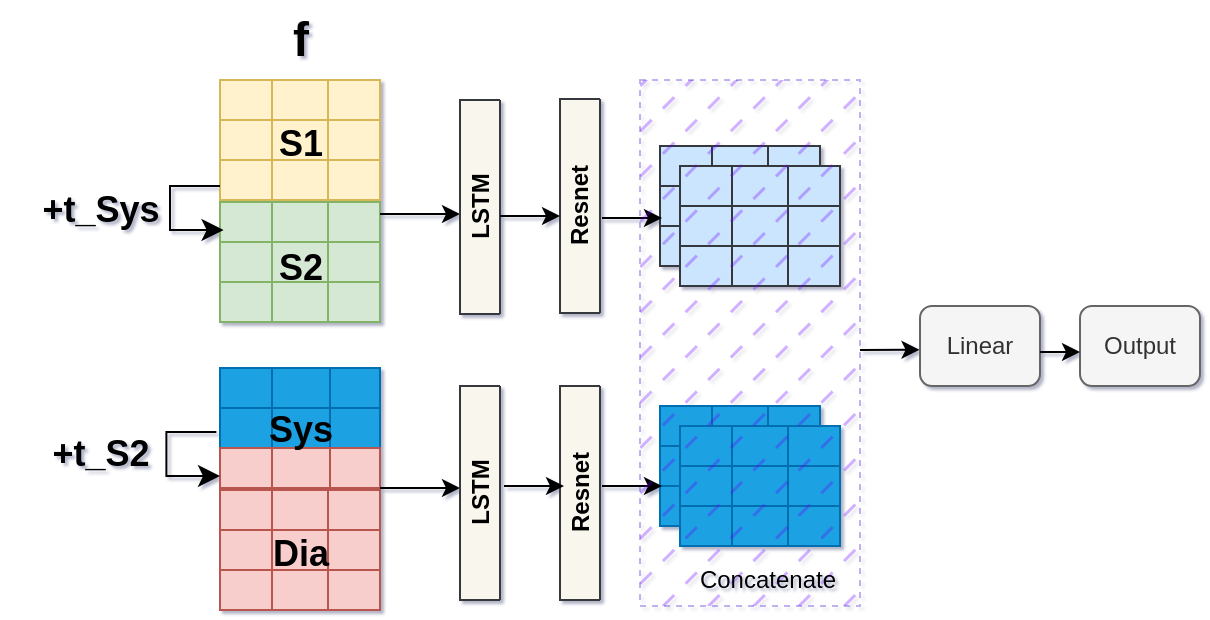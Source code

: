 <mxfile version="22.1.1" type="github">
  <diagram name="第 1 页" id="bAivZkSQPECU7tHoHEln">
    <mxGraphModel dx="1302" dy="685" grid="0" gridSize="10" guides="1" tooltips="1" connect="1" arrows="1" fold="1" page="1" pageScale="1" pageWidth="827" pageHeight="1169" background="none" math="0" shadow="1">
      <root>
        <mxCell id="0" />
        <mxCell id="1" parent="0" />
        <mxCell id="cc8yUeArfXGJb8f5VESH-2" value="" style="childLayout=tableLayout;recursiveResize=0;shadow=0;fillColor=#fff2cc;strokeColor=#d6b656;" vertex="1" parent="1">
          <mxGeometry x="170" y="387" width="80" height="60" as="geometry" />
        </mxCell>
        <mxCell id="cc8yUeArfXGJb8f5VESH-3" value="" style="shape=tableRow;horizontal=0;startSize=0;swimlaneHead=0;swimlaneBody=0;top=0;left=0;bottom=0;right=0;dropTarget=0;collapsible=0;recursiveResize=0;expand=0;fontStyle=0;fillColor=none;strokeColor=inherit;" vertex="1" parent="cc8yUeArfXGJb8f5VESH-2">
          <mxGeometry width="80" height="20" as="geometry" />
        </mxCell>
        <mxCell id="cc8yUeArfXGJb8f5VESH-4" value="" style="connectable=0;recursiveResize=0;strokeColor=inherit;fillColor=none;align=center;whiteSpace=wrap;html=1;" vertex="1" parent="cc8yUeArfXGJb8f5VESH-3">
          <mxGeometry width="26" height="20" as="geometry">
            <mxRectangle width="26" height="20" as="alternateBounds" />
          </mxGeometry>
        </mxCell>
        <mxCell id="cc8yUeArfXGJb8f5VESH-5" value="" style="connectable=0;recursiveResize=0;strokeColor=inherit;fillColor=none;align=center;whiteSpace=wrap;html=1;" vertex="1" parent="cc8yUeArfXGJb8f5VESH-3">
          <mxGeometry x="26" width="28" height="20" as="geometry">
            <mxRectangle width="28" height="20" as="alternateBounds" />
          </mxGeometry>
        </mxCell>
        <mxCell id="cc8yUeArfXGJb8f5VESH-6" value="" style="connectable=0;recursiveResize=0;strokeColor=inherit;fillColor=none;align=center;whiteSpace=wrap;html=1;" vertex="1" parent="cc8yUeArfXGJb8f5VESH-3">
          <mxGeometry x="54" width="26" height="20" as="geometry">
            <mxRectangle width="26" height="20" as="alternateBounds" />
          </mxGeometry>
        </mxCell>
        <mxCell id="cc8yUeArfXGJb8f5VESH-7" style="shape=tableRow;horizontal=0;startSize=0;swimlaneHead=0;swimlaneBody=0;top=0;left=0;bottom=0;right=0;dropTarget=0;collapsible=0;recursiveResize=0;expand=0;fontStyle=0;fillColor=none;strokeColor=inherit;" vertex="1" parent="cc8yUeArfXGJb8f5VESH-2">
          <mxGeometry y="20" width="80" height="20" as="geometry" />
        </mxCell>
        <mxCell id="cc8yUeArfXGJb8f5VESH-8" value="" style="connectable=0;recursiveResize=0;strokeColor=inherit;fillColor=none;align=center;whiteSpace=wrap;html=1;" vertex="1" parent="cc8yUeArfXGJb8f5VESH-7">
          <mxGeometry width="26" height="20" as="geometry">
            <mxRectangle width="26" height="20" as="alternateBounds" />
          </mxGeometry>
        </mxCell>
        <mxCell id="cc8yUeArfXGJb8f5VESH-9" value="" style="connectable=0;recursiveResize=0;strokeColor=inherit;fillColor=none;align=center;whiteSpace=wrap;html=1;" vertex="1" parent="cc8yUeArfXGJb8f5VESH-7">
          <mxGeometry x="26" width="28" height="20" as="geometry">
            <mxRectangle width="28" height="20" as="alternateBounds" />
          </mxGeometry>
        </mxCell>
        <mxCell id="cc8yUeArfXGJb8f5VESH-10" value="" style="connectable=0;recursiveResize=0;strokeColor=inherit;fillColor=none;align=center;whiteSpace=wrap;html=1;" vertex="1" parent="cc8yUeArfXGJb8f5VESH-7">
          <mxGeometry x="54" width="26" height="20" as="geometry">
            <mxRectangle width="26" height="20" as="alternateBounds" />
          </mxGeometry>
        </mxCell>
        <mxCell id="cc8yUeArfXGJb8f5VESH-11" style="shape=tableRow;horizontal=0;startSize=0;swimlaneHead=0;swimlaneBody=0;top=0;left=0;bottom=0;right=0;dropTarget=0;collapsible=0;recursiveResize=0;expand=0;fontStyle=0;fillColor=none;strokeColor=inherit;" vertex="1" parent="cc8yUeArfXGJb8f5VESH-2">
          <mxGeometry y="40" width="80" height="20" as="geometry" />
        </mxCell>
        <mxCell id="cc8yUeArfXGJb8f5VESH-12" value="" style="connectable=0;recursiveResize=0;strokeColor=inherit;fillColor=none;align=center;whiteSpace=wrap;html=1;" vertex="1" parent="cc8yUeArfXGJb8f5VESH-11">
          <mxGeometry width="26" height="20" as="geometry">
            <mxRectangle width="26" height="20" as="alternateBounds" />
          </mxGeometry>
        </mxCell>
        <mxCell id="cc8yUeArfXGJb8f5VESH-13" value="" style="connectable=0;recursiveResize=0;strokeColor=inherit;fillColor=none;align=center;whiteSpace=wrap;html=1;" vertex="1" parent="cc8yUeArfXGJb8f5VESH-11">
          <mxGeometry x="26" width="28" height="20" as="geometry">
            <mxRectangle width="28" height="20" as="alternateBounds" />
          </mxGeometry>
        </mxCell>
        <mxCell id="cc8yUeArfXGJb8f5VESH-14" value="" style="connectable=0;recursiveResize=0;strokeColor=inherit;fillColor=none;align=center;whiteSpace=wrap;html=1;" vertex="1" parent="cc8yUeArfXGJb8f5VESH-11">
          <mxGeometry x="54" width="26" height="20" as="geometry">
            <mxRectangle width="26" height="20" as="alternateBounds" />
          </mxGeometry>
        </mxCell>
        <mxCell id="cc8yUeArfXGJb8f5VESH-15" value="" style="childLayout=tableLayout;recursiveResize=0;shadow=0;fillColor=#d5e8d4;strokeColor=#82b366;" vertex="1" parent="1">
          <mxGeometry x="170" y="448" width="80" height="60" as="geometry" />
        </mxCell>
        <mxCell id="cc8yUeArfXGJb8f5VESH-16" value="" style="shape=tableRow;horizontal=0;startSize=0;swimlaneHead=0;swimlaneBody=0;top=0;left=0;bottom=0;right=0;dropTarget=0;collapsible=0;recursiveResize=0;expand=0;fontStyle=0;fillColor=none;strokeColor=inherit;" vertex="1" parent="cc8yUeArfXGJb8f5VESH-15">
          <mxGeometry width="80" height="20" as="geometry" />
        </mxCell>
        <mxCell id="cc8yUeArfXGJb8f5VESH-17" value="" style="connectable=0;recursiveResize=0;strokeColor=inherit;fillColor=none;align=center;whiteSpace=wrap;html=1;" vertex="1" parent="cc8yUeArfXGJb8f5VESH-16">
          <mxGeometry width="26" height="20" as="geometry">
            <mxRectangle width="26" height="20" as="alternateBounds" />
          </mxGeometry>
        </mxCell>
        <mxCell id="cc8yUeArfXGJb8f5VESH-18" value="" style="connectable=0;recursiveResize=0;strokeColor=inherit;fillColor=none;align=center;whiteSpace=wrap;html=1;" vertex="1" parent="cc8yUeArfXGJb8f5VESH-16">
          <mxGeometry x="26" width="28" height="20" as="geometry">
            <mxRectangle width="28" height="20" as="alternateBounds" />
          </mxGeometry>
        </mxCell>
        <mxCell id="cc8yUeArfXGJb8f5VESH-19" value="" style="connectable=0;recursiveResize=0;strokeColor=inherit;fillColor=none;align=center;whiteSpace=wrap;html=1;" vertex="1" parent="cc8yUeArfXGJb8f5VESH-16">
          <mxGeometry x="54" width="26" height="20" as="geometry">
            <mxRectangle width="26" height="20" as="alternateBounds" />
          </mxGeometry>
        </mxCell>
        <mxCell id="cc8yUeArfXGJb8f5VESH-20" style="shape=tableRow;horizontal=0;startSize=0;swimlaneHead=0;swimlaneBody=0;top=0;left=0;bottom=0;right=0;dropTarget=0;collapsible=0;recursiveResize=0;expand=0;fontStyle=0;fillColor=none;strokeColor=inherit;" vertex="1" parent="cc8yUeArfXGJb8f5VESH-15">
          <mxGeometry y="20" width="80" height="20" as="geometry" />
        </mxCell>
        <mxCell id="cc8yUeArfXGJb8f5VESH-21" value="" style="connectable=0;recursiveResize=0;strokeColor=inherit;fillColor=none;align=center;whiteSpace=wrap;html=1;" vertex="1" parent="cc8yUeArfXGJb8f5VESH-20">
          <mxGeometry width="26" height="20" as="geometry">
            <mxRectangle width="26" height="20" as="alternateBounds" />
          </mxGeometry>
        </mxCell>
        <mxCell id="cc8yUeArfXGJb8f5VESH-22" value="" style="connectable=0;recursiveResize=0;strokeColor=inherit;fillColor=none;align=center;whiteSpace=wrap;html=1;" vertex="1" parent="cc8yUeArfXGJb8f5VESH-20">
          <mxGeometry x="26" width="28" height="20" as="geometry">
            <mxRectangle width="28" height="20" as="alternateBounds" />
          </mxGeometry>
        </mxCell>
        <mxCell id="cc8yUeArfXGJb8f5VESH-23" value="" style="connectable=0;recursiveResize=0;strokeColor=inherit;fillColor=none;align=center;whiteSpace=wrap;html=1;" vertex="1" parent="cc8yUeArfXGJb8f5VESH-20">
          <mxGeometry x="54" width="26" height="20" as="geometry">
            <mxRectangle width="26" height="20" as="alternateBounds" />
          </mxGeometry>
        </mxCell>
        <mxCell id="cc8yUeArfXGJb8f5VESH-24" style="shape=tableRow;horizontal=0;startSize=0;swimlaneHead=0;swimlaneBody=0;top=0;left=0;bottom=0;right=0;dropTarget=0;collapsible=0;recursiveResize=0;expand=0;fontStyle=0;fillColor=none;strokeColor=inherit;" vertex="1" parent="cc8yUeArfXGJb8f5VESH-15">
          <mxGeometry y="40" width="80" height="20" as="geometry" />
        </mxCell>
        <mxCell id="cc8yUeArfXGJb8f5VESH-25" value="" style="connectable=0;recursiveResize=0;strokeColor=inherit;fillColor=none;align=center;whiteSpace=wrap;html=1;" vertex="1" parent="cc8yUeArfXGJb8f5VESH-24">
          <mxGeometry width="26" height="20" as="geometry">
            <mxRectangle width="26" height="20" as="alternateBounds" />
          </mxGeometry>
        </mxCell>
        <mxCell id="cc8yUeArfXGJb8f5VESH-26" value="" style="connectable=0;recursiveResize=0;strokeColor=inherit;fillColor=none;align=center;whiteSpace=wrap;html=1;" vertex="1" parent="cc8yUeArfXGJb8f5VESH-24">
          <mxGeometry x="26" width="28" height="20" as="geometry">
            <mxRectangle width="28" height="20" as="alternateBounds" />
          </mxGeometry>
        </mxCell>
        <mxCell id="cc8yUeArfXGJb8f5VESH-27" value="" style="connectable=0;recursiveResize=0;strokeColor=inherit;fillColor=none;align=center;whiteSpace=wrap;html=1;" vertex="1" parent="cc8yUeArfXGJb8f5VESH-24">
          <mxGeometry x="54" width="26" height="20" as="geometry">
            <mxRectangle width="26" height="20" as="alternateBounds" />
          </mxGeometry>
        </mxCell>
        <mxCell id="cc8yUeArfXGJb8f5VESH-28" value="" style="childLayout=tableLayout;recursiveResize=0;shadow=0;fillColor=#fff2cc;strokeColor=#d6b656;" vertex="1" parent="1">
          <mxGeometry x="170" y="531" width="80" height="60" as="geometry" />
        </mxCell>
        <mxCell id="cc8yUeArfXGJb8f5VESH-29" value="" style="shape=tableRow;horizontal=0;startSize=0;swimlaneHead=0;swimlaneBody=0;top=0;left=0;bottom=0;right=0;dropTarget=0;collapsible=0;recursiveResize=0;expand=0;fontStyle=0;fillColor=none;strokeColor=inherit;" vertex="1" parent="cc8yUeArfXGJb8f5VESH-28">
          <mxGeometry width="80" height="20" as="geometry" />
        </mxCell>
        <mxCell id="cc8yUeArfXGJb8f5VESH-30" value="" style="connectable=0;recursiveResize=0;strokeColor=#006EAF;fillColor=#1ba1e2;align=center;whiteSpace=wrap;html=1;fontColor=#ffffff;" vertex="1" parent="cc8yUeArfXGJb8f5VESH-29">
          <mxGeometry width="26" height="20" as="geometry">
            <mxRectangle width="26" height="20" as="alternateBounds" />
          </mxGeometry>
        </mxCell>
        <mxCell id="cc8yUeArfXGJb8f5VESH-31" value="" style="connectable=0;recursiveResize=0;strokeColor=#006EAF;fillColor=#1ba1e2;align=center;whiteSpace=wrap;html=1;fontColor=#ffffff;" vertex="1" parent="cc8yUeArfXGJb8f5VESH-29">
          <mxGeometry x="26" width="29" height="20" as="geometry">
            <mxRectangle width="29" height="20" as="alternateBounds" />
          </mxGeometry>
        </mxCell>
        <mxCell id="cc8yUeArfXGJb8f5VESH-32" value="" style="connectable=0;recursiveResize=0;strokeColor=#006EAF;fillColor=#1ba1e2;align=center;whiteSpace=wrap;html=1;fontColor=#ffffff;" vertex="1" parent="cc8yUeArfXGJb8f5VESH-29">
          <mxGeometry x="55" width="25" height="20" as="geometry">
            <mxRectangle width="25" height="20" as="alternateBounds" />
          </mxGeometry>
        </mxCell>
        <mxCell id="cc8yUeArfXGJb8f5VESH-33" style="shape=tableRow;horizontal=0;startSize=0;swimlaneHead=0;swimlaneBody=0;top=0;left=0;bottom=0;right=0;dropTarget=0;collapsible=0;recursiveResize=0;expand=0;fontStyle=0;fillColor=none;strokeColor=inherit;" vertex="1" parent="cc8yUeArfXGJb8f5VESH-28">
          <mxGeometry y="20" width="80" height="20" as="geometry" />
        </mxCell>
        <mxCell id="cc8yUeArfXGJb8f5VESH-34" value="" style="connectable=0;recursiveResize=0;strokeColor=#006EAF;fillColor=#1ba1e2;align=center;whiteSpace=wrap;html=1;fontColor=#ffffff;" vertex="1" parent="cc8yUeArfXGJb8f5VESH-33">
          <mxGeometry width="26" height="20" as="geometry">
            <mxRectangle width="26" height="20" as="alternateBounds" />
          </mxGeometry>
        </mxCell>
        <mxCell id="cc8yUeArfXGJb8f5VESH-35" value="" style="connectable=0;recursiveResize=0;strokeColor=#006EAF;fillColor=#1ba1e2;align=center;whiteSpace=wrap;html=1;fontColor=#ffffff;" vertex="1" parent="cc8yUeArfXGJb8f5VESH-33">
          <mxGeometry x="26" width="29" height="20" as="geometry">
            <mxRectangle width="29" height="20" as="alternateBounds" />
          </mxGeometry>
        </mxCell>
        <mxCell id="cc8yUeArfXGJb8f5VESH-36" value="" style="connectable=0;recursiveResize=0;strokeColor=#006EAF;fillColor=#1ba1e2;align=center;whiteSpace=wrap;html=1;fontColor=#ffffff;" vertex="1" parent="cc8yUeArfXGJb8f5VESH-33">
          <mxGeometry x="55" width="25" height="20" as="geometry">
            <mxRectangle width="25" height="20" as="alternateBounds" />
          </mxGeometry>
        </mxCell>
        <mxCell id="cc8yUeArfXGJb8f5VESH-37" style="shape=tableRow;horizontal=0;startSize=0;swimlaneHead=0;swimlaneBody=0;top=0;left=0;bottom=0;right=0;dropTarget=0;collapsible=0;recursiveResize=0;expand=0;fontStyle=0;fillColor=#f8cecc;strokeColor=#b85450;" vertex="1" parent="cc8yUeArfXGJb8f5VESH-28">
          <mxGeometry y="40" width="80" height="20" as="geometry" />
        </mxCell>
        <mxCell id="cc8yUeArfXGJb8f5VESH-38" value="" style="connectable=0;recursiveResize=0;strokeColor=#b85450;fillColor=#f8cecc;align=center;whiteSpace=wrap;html=1;" vertex="1" parent="cc8yUeArfXGJb8f5VESH-37">
          <mxGeometry width="26" height="20" as="geometry">
            <mxRectangle width="26" height="20" as="alternateBounds" />
          </mxGeometry>
        </mxCell>
        <mxCell id="cc8yUeArfXGJb8f5VESH-39" value="" style="connectable=0;recursiveResize=0;strokeColor=#b85450;fillColor=#f8cecc;align=center;whiteSpace=wrap;html=1;" vertex="1" parent="cc8yUeArfXGJb8f5VESH-37">
          <mxGeometry x="26" width="29" height="20" as="geometry">
            <mxRectangle width="29" height="20" as="alternateBounds" />
          </mxGeometry>
        </mxCell>
        <mxCell id="cc8yUeArfXGJb8f5VESH-40" value="" style="connectable=0;recursiveResize=0;strokeColor=inherit;fillColor=none;align=center;whiteSpace=wrap;html=1;" vertex="1" parent="cc8yUeArfXGJb8f5VESH-37">
          <mxGeometry x="55" width="25" height="20" as="geometry">
            <mxRectangle width="25" height="20" as="alternateBounds" />
          </mxGeometry>
        </mxCell>
        <mxCell id="cc8yUeArfXGJb8f5VESH-41" value="" style="childLayout=tableLayout;recursiveResize=0;shadow=0;fillColor=#f8cecc;strokeColor=#b85450;" vertex="1" parent="1">
          <mxGeometry x="170" y="592" width="80" height="60" as="geometry" />
        </mxCell>
        <mxCell id="cc8yUeArfXGJb8f5VESH-42" value="" style="shape=tableRow;horizontal=0;startSize=0;swimlaneHead=0;swimlaneBody=0;top=0;left=0;bottom=0;right=0;dropTarget=0;collapsible=0;recursiveResize=0;expand=0;fontStyle=0;fillColor=none;strokeColor=inherit;" vertex="1" parent="cc8yUeArfXGJb8f5VESH-41">
          <mxGeometry width="80" height="20" as="geometry" />
        </mxCell>
        <mxCell id="cc8yUeArfXGJb8f5VESH-43" value="" style="connectable=0;recursiveResize=0;strokeColor=inherit;fillColor=none;align=center;whiteSpace=wrap;html=1;" vertex="1" parent="cc8yUeArfXGJb8f5VESH-42">
          <mxGeometry width="26" height="20" as="geometry">
            <mxRectangle width="26" height="20" as="alternateBounds" />
          </mxGeometry>
        </mxCell>
        <mxCell id="cc8yUeArfXGJb8f5VESH-44" value="" style="connectable=0;recursiveResize=0;strokeColor=inherit;fillColor=none;align=center;whiteSpace=wrap;html=1;" vertex="1" parent="cc8yUeArfXGJb8f5VESH-42">
          <mxGeometry x="26" width="28" height="20" as="geometry">
            <mxRectangle width="28" height="20" as="alternateBounds" />
          </mxGeometry>
        </mxCell>
        <mxCell id="cc8yUeArfXGJb8f5VESH-45" value="" style="connectable=0;recursiveResize=0;strokeColor=inherit;fillColor=none;align=center;whiteSpace=wrap;html=1;" vertex="1" parent="cc8yUeArfXGJb8f5VESH-42">
          <mxGeometry x="54" width="26" height="20" as="geometry">
            <mxRectangle width="26" height="20" as="alternateBounds" />
          </mxGeometry>
        </mxCell>
        <mxCell id="cc8yUeArfXGJb8f5VESH-46" style="shape=tableRow;horizontal=0;startSize=0;swimlaneHead=0;swimlaneBody=0;top=0;left=0;bottom=0;right=0;dropTarget=0;collapsible=0;recursiveResize=0;expand=0;fontStyle=0;fillColor=none;strokeColor=inherit;" vertex="1" parent="cc8yUeArfXGJb8f5VESH-41">
          <mxGeometry y="20" width="80" height="20" as="geometry" />
        </mxCell>
        <mxCell id="cc8yUeArfXGJb8f5VESH-47" value="" style="connectable=0;recursiveResize=0;strokeColor=inherit;fillColor=none;align=center;whiteSpace=wrap;html=1;" vertex="1" parent="cc8yUeArfXGJb8f5VESH-46">
          <mxGeometry width="26" height="20" as="geometry">
            <mxRectangle width="26" height="20" as="alternateBounds" />
          </mxGeometry>
        </mxCell>
        <mxCell id="cc8yUeArfXGJb8f5VESH-48" value="" style="connectable=0;recursiveResize=0;strokeColor=inherit;fillColor=none;align=center;whiteSpace=wrap;html=1;" vertex="1" parent="cc8yUeArfXGJb8f5VESH-46">
          <mxGeometry x="26" width="28" height="20" as="geometry">
            <mxRectangle width="28" height="20" as="alternateBounds" />
          </mxGeometry>
        </mxCell>
        <mxCell id="cc8yUeArfXGJb8f5VESH-49" value="" style="connectable=0;recursiveResize=0;strokeColor=inherit;fillColor=none;align=center;whiteSpace=wrap;html=1;" vertex="1" parent="cc8yUeArfXGJb8f5VESH-46">
          <mxGeometry x="54" width="26" height="20" as="geometry">
            <mxRectangle width="26" height="20" as="alternateBounds" />
          </mxGeometry>
        </mxCell>
        <mxCell id="cc8yUeArfXGJb8f5VESH-50" style="shape=tableRow;horizontal=0;startSize=0;swimlaneHead=0;swimlaneBody=0;top=0;left=0;bottom=0;right=0;dropTarget=0;collapsible=0;recursiveResize=0;expand=0;fontStyle=0;fillColor=none;strokeColor=inherit;" vertex="1" parent="cc8yUeArfXGJb8f5VESH-41">
          <mxGeometry y="40" width="80" height="20" as="geometry" />
        </mxCell>
        <mxCell id="cc8yUeArfXGJb8f5VESH-51" value="" style="connectable=0;recursiveResize=0;strokeColor=inherit;fillColor=none;align=center;whiteSpace=wrap;html=1;" vertex="1" parent="cc8yUeArfXGJb8f5VESH-50">
          <mxGeometry width="26" height="20" as="geometry">
            <mxRectangle width="26" height="20" as="alternateBounds" />
          </mxGeometry>
        </mxCell>
        <mxCell id="cc8yUeArfXGJb8f5VESH-52" value="" style="connectable=0;recursiveResize=0;strokeColor=inherit;fillColor=none;align=center;whiteSpace=wrap;html=1;" vertex="1" parent="cc8yUeArfXGJb8f5VESH-50">
          <mxGeometry x="26" width="28" height="20" as="geometry">
            <mxRectangle width="28" height="20" as="alternateBounds" />
          </mxGeometry>
        </mxCell>
        <mxCell id="cc8yUeArfXGJb8f5VESH-53" value="" style="connectable=0;recursiveResize=0;strokeColor=inherit;fillColor=none;align=center;whiteSpace=wrap;html=1;" vertex="1" parent="cc8yUeArfXGJb8f5VESH-50">
          <mxGeometry x="54" width="26" height="20" as="geometry">
            <mxRectangle width="26" height="20" as="alternateBounds" />
          </mxGeometry>
        </mxCell>
        <mxCell id="cc8yUeArfXGJb8f5VESH-55" value="&lt;font style=&quot;font-size: 18px;&quot;&gt;S1&lt;/font&gt;" style="text;strokeColor=none;fillColor=none;html=1;fontSize=24;fontStyle=1;verticalAlign=middle;align=center;" vertex="1" parent="1">
          <mxGeometry x="160" y="397" width="100" height="40" as="geometry" />
        </mxCell>
        <mxCell id="cc8yUeArfXGJb8f5VESH-72" style="edgeStyle=orthogonalEdgeStyle;rounded=0;orthogonalLoop=1;jettySize=auto;html=1;" edge="1" parent="1">
          <mxGeometry relative="1" as="geometry">
            <mxPoint x="290" y="454" as="targetPoint" />
            <mxPoint x="250" y="454" as="sourcePoint" />
            <Array as="points">
              <mxPoint x="270" y="454" />
              <mxPoint x="270" y="454" />
            </Array>
          </mxGeometry>
        </mxCell>
        <mxCell id="cc8yUeArfXGJb8f5VESH-56" value="&lt;font style=&quot;font-size: 18px;&quot;&gt;S2&lt;/font&gt;" style="text;strokeColor=none;fillColor=none;html=1;fontSize=24;fontStyle=1;verticalAlign=middle;align=center;" vertex="1" parent="1">
          <mxGeometry x="160" y="460" width="100" height="38" as="geometry" />
        </mxCell>
        <mxCell id="cc8yUeArfXGJb8f5VESH-57" value="&lt;font style=&quot;font-size: 18px;&quot;&gt;Sys&lt;/font&gt;" style="text;strokeColor=none;fillColor=none;html=1;fontSize=24;fontStyle=1;verticalAlign=middle;align=center;" vertex="1" parent="1">
          <mxGeometry x="160" y="540" width="100" height="40" as="geometry" />
        </mxCell>
        <mxCell id="cc8yUeArfXGJb8f5VESH-58" value="&lt;font style=&quot;font-size: 18px;&quot;&gt;Dia&lt;/font&gt;" style="text;strokeColor=none;fillColor=none;html=1;fontSize=24;fontStyle=1;verticalAlign=middle;align=center;" vertex="1" parent="1">
          <mxGeometry x="160" y="602" width="100" height="40" as="geometry" />
        </mxCell>
        <mxCell id="cc8yUeArfXGJb8f5VESH-59" value="f" style="text;strokeColor=none;fillColor=none;html=1;fontSize=24;fontStyle=1;verticalAlign=middle;align=center;" vertex="1" parent="1">
          <mxGeometry x="160" y="347" width="100" height="40" as="geometry" />
        </mxCell>
        <mxCell id="cc8yUeArfXGJb8f5VESH-63" value="" style="edgeStyle=elbowEdgeStyle;elbow=horizontal;endArrow=classic;html=1;curved=0;rounded=0;endSize=8;startSize=8;entryX=-0.04;entryY=-0.3;entryDx=0;entryDy=0;entryPerimeter=0;exitX=0;exitY=0.65;exitDx=0;exitDy=0;exitPerimeter=0;" edge="1" parent="1" source="cc8yUeArfXGJb8f5VESH-11">
          <mxGeometry width="50" height="50" relative="1" as="geometry">
            <mxPoint x="165" y="440" as="sourcePoint" />
            <mxPoint x="171.8" y="462" as="targetPoint" />
            <Array as="points">
              <mxPoint x="145" y="490" />
            </Array>
          </mxGeometry>
        </mxCell>
        <mxCell id="cc8yUeArfXGJb8f5VESH-64" value="&lt;font style=&quot;font-size: 18px;&quot;&gt;+t_Sys&lt;/font&gt;" style="text;strokeColor=none;fillColor=none;html=1;fontSize=24;fontStyle=1;verticalAlign=middle;align=center;" vertex="1" parent="1">
          <mxGeometry x="60" y="430" width="100" height="40" as="geometry" />
        </mxCell>
        <mxCell id="cc8yUeArfXGJb8f5VESH-66" value="" style="edgeStyle=elbowEdgeStyle;elbow=horizontal;endArrow=classic;html=1;curved=0;rounded=0;endSize=8;startSize=8;entryX=-0.04;entryY=-0.3;entryDx=0;entryDy=0;entryPerimeter=0;exitX=0;exitY=0.65;exitDx=0;exitDy=0;exitPerimeter=0;" edge="1" parent="1">
          <mxGeometry width="50" height="50" relative="1" as="geometry">
            <mxPoint x="168.2" y="563" as="sourcePoint" />
            <mxPoint x="170.0" y="585" as="targetPoint" />
            <Array as="points">
              <mxPoint x="143.2" y="613" />
            </Array>
          </mxGeometry>
        </mxCell>
        <mxCell id="cc8yUeArfXGJb8f5VESH-67" value="&lt;font style=&quot;font-size: 18px;&quot;&gt;+t_S2&lt;/font&gt;" style="text;strokeColor=none;fillColor=none;html=1;fontSize=24;fontStyle=1;verticalAlign=middle;align=center;" vertex="1" parent="1">
          <mxGeometry x="60" y="552" width="100" height="40" as="geometry" />
        </mxCell>
        <mxCell id="cc8yUeArfXGJb8f5VESH-74" style="edgeStyle=orthogonalEdgeStyle;rounded=0;orthogonalLoop=1;jettySize=auto;html=1;" edge="1" parent="1">
          <mxGeometry relative="1" as="geometry">
            <mxPoint x="290" y="591" as="targetPoint" />
            <mxPoint x="250" y="591" as="sourcePoint" />
            <Array as="points">
              <mxPoint x="250" y="591" />
            </Array>
          </mxGeometry>
        </mxCell>
        <mxCell id="cc8yUeArfXGJb8f5VESH-75" value="" style="childLayout=tableLayout;recursiveResize=0;shadow=0;fillColor=#cce5ff;strokeColor=#36393d;" vertex="1" parent="1">
          <mxGeometry x="390" y="420" width="80" height="60" as="geometry" />
        </mxCell>
        <mxCell id="cc8yUeArfXGJb8f5VESH-76" value="" style="shape=tableRow;horizontal=0;startSize=0;swimlaneHead=0;swimlaneBody=0;top=0;left=0;bottom=0;right=0;dropTarget=0;collapsible=0;recursiveResize=0;expand=0;fontStyle=0;fillColor=#cce5ff;strokeColor=#36393d;" vertex="1" parent="cc8yUeArfXGJb8f5VESH-75">
          <mxGeometry width="80" height="20" as="geometry" />
        </mxCell>
        <mxCell id="cc8yUeArfXGJb8f5VESH-77" value="" style="connectable=0;recursiveResize=0;strokeColor=#36393d;fillColor=#cce5ff;align=center;whiteSpace=wrap;html=1;" vertex="1" parent="cc8yUeArfXGJb8f5VESH-76">
          <mxGeometry width="26" height="20" as="geometry">
            <mxRectangle width="26" height="20" as="alternateBounds" />
          </mxGeometry>
        </mxCell>
        <mxCell id="cc8yUeArfXGJb8f5VESH-78" value="" style="connectable=0;recursiveResize=0;strokeColor=#36393d;fillColor=#cce5ff;align=center;whiteSpace=wrap;html=1;" vertex="1" parent="cc8yUeArfXGJb8f5VESH-76">
          <mxGeometry x="26" width="28" height="20" as="geometry">
            <mxRectangle width="28" height="20" as="alternateBounds" />
          </mxGeometry>
        </mxCell>
        <mxCell id="cc8yUeArfXGJb8f5VESH-79" value="" style="connectable=0;recursiveResize=0;strokeColor=#36393d;fillColor=#cce5ff;align=center;whiteSpace=wrap;html=1;" vertex="1" parent="cc8yUeArfXGJb8f5VESH-76">
          <mxGeometry x="54" width="26" height="20" as="geometry">
            <mxRectangle width="26" height="20" as="alternateBounds" />
          </mxGeometry>
        </mxCell>
        <mxCell id="cc8yUeArfXGJb8f5VESH-80" style="shape=tableRow;horizontal=0;startSize=0;swimlaneHead=0;swimlaneBody=0;top=0;left=0;bottom=0;right=0;dropTarget=0;collapsible=0;recursiveResize=0;expand=0;fontStyle=0;fillColor=#cce5ff;strokeColor=#36393d;" vertex="1" parent="cc8yUeArfXGJb8f5VESH-75">
          <mxGeometry y="20" width="80" height="20" as="geometry" />
        </mxCell>
        <mxCell id="cc8yUeArfXGJb8f5VESH-81" value="" style="connectable=0;recursiveResize=0;strokeColor=#36393d;fillColor=#cce5ff;align=center;whiteSpace=wrap;html=1;" vertex="1" parent="cc8yUeArfXGJb8f5VESH-80">
          <mxGeometry width="26" height="20" as="geometry">
            <mxRectangle width="26" height="20" as="alternateBounds" />
          </mxGeometry>
        </mxCell>
        <mxCell id="cc8yUeArfXGJb8f5VESH-82" value="" style="connectable=0;recursiveResize=0;strokeColor=#36393d;fillColor=#cce5ff;align=center;whiteSpace=wrap;html=1;" vertex="1" parent="cc8yUeArfXGJb8f5VESH-80">
          <mxGeometry x="26" width="28" height="20" as="geometry">
            <mxRectangle width="28" height="20" as="alternateBounds" />
          </mxGeometry>
        </mxCell>
        <mxCell id="cc8yUeArfXGJb8f5VESH-83" value="" style="connectable=0;recursiveResize=0;strokeColor=#36393d;fillColor=#cce5ff;align=center;whiteSpace=wrap;html=1;" vertex="1" parent="cc8yUeArfXGJb8f5VESH-80">
          <mxGeometry x="54" width="26" height="20" as="geometry">
            <mxRectangle width="26" height="20" as="alternateBounds" />
          </mxGeometry>
        </mxCell>
        <mxCell id="cc8yUeArfXGJb8f5VESH-84" style="shape=tableRow;horizontal=0;startSize=0;swimlaneHead=0;swimlaneBody=0;top=0;left=0;bottom=0;right=0;dropTarget=0;collapsible=0;recursiveResize=0;expand=0;fontStyle=0;fillColor=#cce5ff;strokeColor=#36393d;" vertex="1" parent="cc8yUeArfXGJb8f5VESH-75">
          <mxGeometry y="40" width="80" height="20" as="geometry" />
        </mxCell>
        <mxCell id="cc8yUeArfXGJb8f5VESH-85" value="" style="connectable=0;recursiveResize=0;strokeColor=#36393d;fillColor=#cce5ff;align=center;whiteSpace=wrap;html=1;" vertex="1" parent="cc8yUeArfXGJb8f5VESH-84">
          <mxGeometry width="26" height="20" as="geometry">
            <mxRectangle width="26" height="20" as="alternateBounds" />
          </mxGeometry>
        </mxCell>
        <mxCell id="cc8yUeArfXGJb8f5VESH-86" value="" style="connectable=0;recursiveResize=0;strokeColor=#36393d;fillColor=#cce5ff;align=center;whiteSpace=wrap;html=1;" vertex="1" parent="cc8yUeArfXGJb8f5VESH-84">
          <mxGeometry x="26" width="28" height="20" as="geometry">
            <mxRectangle width="28" height="20" as="alternateBounds" />
          </mxGeometry>
        </mxCell>
        <mxCell id="cc8yUeArfXGJb8f5VESH-87" value="" style="connectable=0;recursiveResize=0;strokeColor=#36393d;fillColor=#cce5ff;align=center;whiteSpace=wrap;html=1;" vertex="1" parent="cc8yUeArfXGJb8f5VESH-84">
          <mxGeometry x="54" width="26" height="20" as="geometry">
            <mxRectangle width="26" height="20" as="alternateBounds" />
          </mxGeometry>
        </mxCell>
        <mxCell id="cc8yUeArfXGJb8f5VESH-88" value="LSTM" style="swimlane;horizontal=0;whiteSpace=wrap;html=1;fillColor=#f9f7ed;strokeColor=#36393d;" vertex="1" parent="1">
          <mxGeometry x="290" y="397" width="20" height="107" as="geometry">
            <mxRectangle x="300" y="397" width="40" height="60" as="alternateBounds" />
          </mxGeometry>
        </mxCell>
        <mxCell id="cc8yUeArfXGJb8f5VESH-90" value="LSTM" style="swimlane;horizontal=0;whiteSpace=wrap;html=1;fillColor=#f9f7ed;strokeColor=#36393d;" vertex="1" parent="1">
          <mxGeometry x="290" y="540" width="20" height="107" as="geometry">
            <mxRectangle x="300" y="397" width="40" height="60" as="alternateBounds" />
          </mxGeometry>
        </mxCell>
        <mxCell id="cc8yUeArfXGJb8f5VESH-91" value="Resnet" style="swimlane;horizontal=0;whiteSpace=wrap;html=1;fillColor=#f9f7ed;strokeColor=#36393d;" vertex="1" parent="1">
          <mxGeometry x="340" y="396.5" width="20" height="107" as="geometry">
            <mxRectangle x="300" y="397" width="40" height="60" as="alternateBounds" />
          </mxGeometry>
        </mxCell>
        <mxCell id="cc8yUeArfXGJb8f5VESH-92" value="Resnet" style="swimlane;horizontal=0;whiteSpace=wrap;html=1;fillColor=#f9f7ed;strokeColor=#36393d;" vertex="1" parent="1">
          <mxGeometry x="340" y="540" width="20" height="107" as="geometry">
            <mxRectangle x="300" y="397" width="40" height="60" as="alternateBounds" />
          </mxGeometry>
        </mxCell>
        <mxCell id="cc8yUeArfXGJb8f5VESH-95" style="edgeStyle=orthogonalEdgeStyle;rounded=0;orthogonalLoop=1;jettySize=auto;html=1;" edge="1" parent="1">
          <mxGeometry relative="1" as="geometry">
            <mxPoint x="340" y="455" as="targetPoint" />
            <mxPoint x="310" y="455" as="sourcePoint" />
            <Array as="points">
              <mxPoint x="330" y="455" />
              <mxPoint x="330" y="455" />
            </Array>
          </mxGeometry>
        </mxCell>
        <mxCell id="cc8yUeArfXGJb8f5VESH-96" style="edgeStyle=orthogonalEdgeStyle;rounded=0;orthogonalLoop=1;jettySize=auto;html=1;" edge="1" parent="1">
          <mxGeometry relative="1" as="geometry">
            <mxPoint x="342" y="590" as="targetPoint" />
            <mxPoint x="312" y="590" as="sourcePoint" />
            <Array as="points">
              <mxPoint x="332" y="590" />
              <mxPoint x="332" y="590" />
            </Array>
          </mxGeometry>
        </mxCell>
        <mxCell id="cc8yUeArfXGJb8f5VESH-98" value="" style="childLayout=tableLayout;recursiveResize=0;shadow=0;fillColor=#cce5ff;strokeColor=#36393d;" vertex="1" parent="1">
          <mxGeometry x="400" y="430" width="80" height="60" as="geometry" />
        </mxCell>
        <mxCell id="cc8yUeArfXGJb8f5VESH-99" value="" style="shape=tableRow;horizontal=0;startSize=0;swimlaneHead=0;swimlaneBody=0;top=0;left=0;bottom=0;right=0;dropTarget=0;collapsible=0;recursiveResize=0;expand=0;fontStyle=0;fillColor=#cce5ff;strokeColor=#36393d;" vertex="1" parent="cc8yUeArfXGJb8f5VESH-98">
          <mxGeometry width="80" height="20" as="geometry" />
        </mxCell>
        <mxCell id="cc8yUeArfXGJb8f5VESH-100" value="" style="connectable=0;recursiveResize=0;strokeColor=#36393d;fillColor=#cce5ff;align=center;whiteSpace=wrap;html=1;" vertex="1" parent="cc8yUeArfXGJb8f5VESH-99">
          <mxGeometry width="26" height="20" as="geometry">
            <mxRectangle width="26" height="20" as="alternateBounds" />
          </mxGeometry>
        </mxCell>
        <mxCell id="cc8yUeArfXGJb8f5VESH-101" value="" style="connectable=0;recursiveResize=0;strokeColor=#36393d;fillColor=#cce5ff;align=center;whiteSpace=wrap;html=1;" vertex="1" parent="cc8yUeArfXGJb8f5VESH-99">
          <mxGeometry x="26" width="28" height="20" as="geometry">
            <mxRectangle width="28" height="20" as="alternateBounds" />
          </mxGeometry>
        </mxCell>
        <mxCell id="cc8yUeArfXGJb8f5VESH-102" value="" style="connectable=0;recursiveResize=0;strokeColor=#36393d;fillColor=#cce5ff;align=center;whiteSpace=wrap;html=1;" vertex="1" parent="cc8yUeArfXGJb8f5VESH-99">
          <mxGeometry x="54" width="26" height="20" as="geometry">
            <mxRectangle width="26" height="20" as="alternateBounds" />
          </mxGeometry>
        </mxCell>
        <mxCell id="cc8yUeArfXGJb8f5VESH-103" style="shape=tableRow;horizontal=0;startSize=0;swimlaneHead=0;swimlaneBody=0;top=0;left=0;bottom=0;right=0;dropTarget=0;collapsible=0;recursiveResize=0;expand=0;fontStyle=0;fillColor=#cce5ff;strokeColor=#36393d;" vertex="1" parent="cc8yUeArfXGJb8f5VESH-98">
          <mxGeometry y="20" width="80" height="20" as="geometry" />
        </mxCell>
        <mxCell id="cc8yUeArfXGJb8f5VESH-104" value="" style="connectable=0;recursiveResize=0;strokeColor=#36393d;fillColor=#cce5ff;align=center;whiteSpace=wrap;html=1;" vertex="1" parent="cc8yUeArfXGJb8f5VESH-103">
          <mxGeometry width="26" height="20" as="geometry">
            <mxRectangle width="26" height="20" as="alternateBounds" />
          </mxGeometry>
        </mxCell>
        <mxCell id="cc8yUeArfXGJb8f5VESH-105" value="" style="connectable=0;recursiveResize=0;strokeColor=#36393d;fillColor=#cce5ff;align=center;whiteSpace=wrap;html=1;" vertex="1" parent="cc8yUeArfXGJb8f5VESH-103">
          <mxGeometry x="26" width="28" height="20" as="geometry">
            <mxRectangle width="28" height="20" as="alternateBounds" />
          </mxGeometry>
        </mxCell>
        <mxCell id="cc8yUeArfXGJb8f5VESH-106" value="" style="connectable=0;recursiveResize=0;strokeColor=#36393d;fillColor=#cce5ff;align=center;whiteSpace=wrap;html=1;" vertex="1" parent="cc8yUeArfXGJb8f5VESH-103">
          <mxGeometry x="54" width="26" height="20" as="geometry">
            <mxRectangle width="26" height="20" as="alternateBounds" />
          </mxGeometry>
        </mxCell>
        <mxCell id="cc8yUeArfXGJb8f5VESH-107" style="shape=tableRow;horizontal=0;startSize=0;swimlaneHead=0;swimlaneBody=0;top=0;left=0;bottom=0;right=0;dropTarget=0;collapsible=0;recursiveResize=0;expand=0;fontStyle=0;fillColor=#cce5ff;strokeColor=#36393d;" vertex="1" parent="cc8yUeArfXGJb8f5VESH-98">
          <mxGeometry y="40" width="80" height="20" as="geometry" />
        </mxCell>
        <mxCell id="cc8yUeArfXGJb8f5VESH-108" value="" style="connectable=0;recursiveResize=0;strokeColor=#36393d;fillColor=#cce5ff;align=center;whiteSpace=wrap;html=1;" vertex="1" parent="cc8yUeArfXGJb8f5VESH-107">
          <mxGeometry width="26" height="20" as="geometry">
            <mxRectangle width="26" height="20" as="alternateBounds" />
          </mxGeometry>
        </mxCell>
        <mxCell id="cc8yUeArfXGJb8f5VESH-109" value="" style="connectable=0;recursiveResize=0;strokeColor=#36393d;fillColor=#cce5ff;align=center;whiteSpace=wrap;html=1;" vertex="1" parent="cc8yUeArfXGJb8f5VESH-107">
          <mxGeometry x="26" width="28" height="20" as="geometry">
            <mxRectangle width="28" height="20" as="alternateBounds" />
          </mxGeometry>
        </mxCell>
        <mxCell id="cc8yUeArfXGJb8f5VESH-110" value="" style="connectable=0;recursiveResize=0;strokeColor=#36393d;fillColor=#cce5ff;align=center;whiteSpace=wrap;html=1;" vertex="1" parent="cc8yUeArfXGJb8f5VESH-107">
          <mxGeometry x="54" width="26" height="20" as="geometry">
            <mxRectangle width="26" height="20" as="alternateBounds" />
          </mxGeometry>
        </mxCell>
        <mxCell id="cc8yUeArfXGJb8f5VESH-111" style="edgeStyle=orthogonalEdgeStyle;rounded=0;orthogonalLoop=1;jettySize=auto;html=1;" edge="1" parent="1">
          <mxGeometry relative="1" as="geometry">
            <mxPoint x="391" y="456" as="targetPoint" />
            <mxPoint x="361" y="456" as="sourcePoint" />
            <Array as="points">
              <mxPoint x="381" y="456" />
              <mxPoint x="381" y="456" />
            </Array>
          </mxGeometry>
        </mxCell>
        <mxCell id="cc8yUeArfXGJb8f5VESH-138" value="" style="childLayout=tableLayout;recursiveResize=0;shadow=0;fillColor=#1ba1e2;strokeColor=#006EAF;fontColor=#ffffff;" vertex="1" parent="1">
          <mxGeometry x="390" y="550" width="80" height="60" as="geometry" />
        </mxCell>
        <mxCell id="cc8yUeArfXGJb8f5VESH-139" value="" style="shape=tableRow;horizontal=0;startSize=0;swimlaneHead=0;swimlaneBody=0;top=0;left=0;bottom=0;right=0;dropTarget=0;collapsible=0;recursiveResize=0;expand=0;fontStyle=0;fillColor=#1ba1e2;strokeColor=#006EAF;fontColor=#ffffff;" vertex="1" parent="cc8yUeArfXGJb8f5VESH-138">
          <mxGeometry width="80" height="20" as="geometry" />
        </mxCell>
        <mxCell id="cc8yUeArfXGJb8f5VESH-140" value="" style="connectable=0;recursiveResize=0;strokeColor=#006EAF;fillColor=#1ba1e2;align=center;whiteSpace=wrap;html=1;fontColor=#ffffff;" vertex="1" parent="cc8yUeArfXGJb8f5VESH-139">
          <mxGeometry width="26" height="20" as="geometry">
            <mxRectangle width="26" height="20" as="alternateBounds" />
          </mxGeometry>
        </mxCell>
        <mxCell id="cc8yUeArfXGJb8f5VESH-141" value="" style="connectable=0;recursiveResize=0;strokeColor=#006EAF;fillColor=#1ba1e2;align=center;whiteSpace=wrap;html=1;fontColor=#ffffff;" vertex="1" parent="cc8yUeArfXGJb8f5VESH-139">
          <mxGeometry x="26" width="28" height="20" as="geometry">
            <mxRectangle width="28" height="20" as="alternateBounds" />
          </mxGeometry>
        </mxCell>
        <mxCell id="cc8yUeArfXGJb8f5VESH-142" value="" style="connectable=0;recursiveResize=0;strokeColor=#006EAF;fillColor=#1ba1e2;align=center;whiteSpace=wrap;html=1;fontColor=#ffffff;" vertex="1" parent="cc8yUeArfXGJb8f5VESH-139">
          <mxGeometry x="54" width="26" height="20" as="geometry">
            <mxRectangle width="26" height="20" as="alternateBounds" />
          </mxGeometry>
        </mxCell>
        <mxCell id="cc8yUeArfXGJb8f5VESH-143" style="shape=tableRow;horizontal=0;startSize=0;swimlaneHead=0;swimlaneBody=0;top=0;left=0;bottom=0;right=0;dropTarget=0;collapsible=0;recursiveResize=0;expand=0;fontStyle=0;fillColor=#1ba1e2;strokeColor=#006EAF;fontColor=#ffffff;" vertex="1" parent="cc8yUeArfXGJb8f5VESH-138">
          <mxGeometry y="20" width="80" height="20" as="geometry" />
        </mxCell>
        <mxCell id="cc8yUeArfXGJb8f5VESH-144" value="" style="connectable=0;recursiveResize=0;strokeColor=#006EAF;fillColor=#1ba1e2;align=center;whiteSpace=wrap;html=1;fontColor=#ffffff;" vertex="1" parent="cc8yUeArfXGJb8f5VESH-143">
          <mxGeometry width="26" height="20" as="geometry">
            <mxRectangle width="26" height="20" as="alternateBounds" />
          </mxGeometry>
        </mxCell>
        <mxCell id="cc8yUeArfXGJb8f5VESH-145" value="" style="connectable=0;recursiveResize=0;strokeColor=#006EAF;fillColor=#1ba1e2;align=center;whiteSpace=wrap;html=1;fontColor=#ffffff;" vertex="1" parent="cc8yUeArfXGJb8f5VESH-143">
          <mxGeometry x="26" width="28" height="20" as="geometry">
            <mxRectangle width="28" height="20" as="alternateBounds" />
          </mxGeometry>
        </mxCell>
        <mxCell id="cc8yUeArfXGJb8f5VESH-146" value="" style="connectable=0;recursiveResize=0;strokeColor=#006EAF;fillColor=#1ba1e2;align=center;whiteSpace=wrap;html=1;fontColor=#ffffff;" vertex="1" parent="cc8yUeArfXGJb8f5VESH-143">
          <mxGeometry x="54" width="26" height="20" as="geometry">
            <mxRectangle width="26" height="20" as="alternateBounds" />
          </mxGeometry>
        </mxCell>
        <mxCell id="cc8yUeArfXGJb8f5VESH-147" style="shape=tableRow;horizontal=0;startSize=0;swimlaneHead=0;swimlaneBody=0;top=0;left=0;bottom=0;right=0;dropTarget=0;collapsible=0;recursiveResize=0;expand=0;fontStyle=0;fillColor=#1ba1e2;strokeColor=#006EAF;fontColor=#ffffff;" vertex="1" parent="cc8yUeArfXGJb8f5VESH-138">
          <mxGeometry y="40" width="80" height="20" as="geometry" />
        </mxCell>
        <mxCell id="cc8yUeArfXGJb8f5VESH-148" value="" style="connectable=0;recursiveResize=0;strokeColor=#006EAF;fillColor=#1ba1e2;align=center;whiteSpace=wrap;html=1;fontColor=#ffffff;" vertex="1" parent="cc8yUeArfXGJb8f5VESH-147">
          <mxGeometry width="26" height="20" as="geometry">
            <mxRectangle width="26" height="20" as="alternateBounds" />
          </mxGeometry>
        </mxCell>
        <mxCell id="cc8yUeArfXGJb8f5VESH-149" value="" style="connectable=0;recursiveResize=0;strokeColor=#006EAF;fillColor=#1ba1e2;align=center;whiteSpace=wrap;html=1;fontColor=#ffffff;" vertex="1" parent="cc8yUeArfXGJb8f5VESH-147">
          <mxGeometry x="26" width="28" height="20" as="geometry">
            <mxRectangle width="28" height="20" as="alternateBounds" />
          </mxGeometry>
        </mxCell>
        <mxCell id="cc8yUeArfXGJb8f5VESH-150" value="" style="connectable=0;recursiveResize=0;strokeColor=#006EAF;fillColor=#1ba1e2;align=center;whiteSpace=wrap;html=1;fontColor=#ffffff;" vertex="1" parent="cc8yUeArfXGJb8f5VESH-147">
          <mxGeometry x="54" width="26" height="20" as="geometry">
            <mxRectangle width="26" height="20" as="alternateBounds" />
          </mxGeometry>
        </mxCell>
        <mxCell id="cc8yUeArfXGJb8f5VESH-151" value="" style="childLayout=tableLayout;recursiveResize=0;shadow=0;fillColor=#1ba1e2;strokeColor=#006EAF;fontColor=#ffffff;" vertex="1" parent="1">
          <mxGeometry x="400" y="560" width="80" height="60" as="geometry" />
        </mxCell>
        <mxCell id="cc8yUeArfXGJb8f5VESH-152" value="" style="shape=tableRow;horizontal=0;startSize=0;swimlaneHead=0;swimlaneBody=0;top=0;left=0;bottom=0;right=0;dropTarget=0;collapsible=0;recursiveResize=0;expand=0;fontStyle=0;fillColor=#1ba1e2;strokeColor=#006EAF;fontColor=#ffffff;" vertex="1" parent="cc8yUeArfXGJb8f5VESH-151">
          <mxGeometry width="80" height="20" as="geometry" />
        </mxCell>
        <mxCell id="cc8yUeArfXGJb8f5VESH-153" value="" style="connectable=0;recursiveResize=0;strokeColor=#006EAF;fillColor=#1ba1e2;align=center;whiteSpace=wrap;html=1;fontColor=#ffffff;" vertex="1" parent="cc8yUeArfXGJb8f5VESH-152">
          <mxGeometry width="26" height="20" as="geometry">
            <mxRectangle width="26" height="20" as="alternateBounds" />
          </mxGeometry>
        </mxCell>
        <mxCell id="cc8yUeArfXGJb8f5VESH-154" value="" style="connectable=0;recursiveResize=0;strokeColor=#006EAF;fillColor=#1ba1e2;align=center;whiteSpace=wrap;html=1;fontColor=#ffffff;" vertex="1" parent="cc8yUeArfXGJb8f5VESH-152">
          <mxGeometry x="26" width="28" height="20" as="geometry">
            <mxRectangle width="28" height="20" as="alternateBounds" />
          </mxGeometry>
        </mxCell>
        <mxCell id="cc8yUeArfXGJb8f5VESH-155" value="" style="connectable=0;recursiveResize=0;strokeColor=#006EAF;fillColor=#1ba1e2;align=center;whiteSpace=wrap;html=1;fontColor=#ffffff;" vertex="1" parent="cc8yUeArfXGJb8f5VESH-152">
          <mxGeometry x="54" width="26" height="20" as="geometry">
            <mxRectangle width="26" height="20" as="alternateBounds" />
          </mxGeometry>
        </mxCell>
        <mxCell id="cc8yUeArfXGJb8f5VESH-156" style="shape=tableRow;horizontal=0;startSize=0;swimlaneHead=0;swimlaneBody=0;top=0;left=0;bottom=0;right=0;dropTarget=0;collapsible=0;recursiveResize=0;expand=0;fontStyle=0;fillColor=#1ba1e2;strokeColor=#006EAF;fontColor=#ffffff;" vertex="1" parent="cc8yUeArfXGJb8f5VESH-151">
          <mxGeometry y="20" width="80" height="20" as="geometry" />
        </mxCell>
        <mxCell id="cc8yUeArfXGJb8f5VESH-157" value="" style="connectable=0;recursiveResize=0;strokeColor=#006EAF;fillColor=#1ba1e2;align=center;whiteSpace=wrap;html=1;fontColor=#ffffff;" vertex="1" parent="cc8yUeArfXGJb8f5VESH-156">
          <mxGeometry width="26" height="20" as="geometry">
            <mxRectangle width="26" height="20" as="alternateBounds" />
          </mxGeometry>
        </mxCell>
        <mxCell id="cc8yUeArfXGJb8f5VESH-158" value="" style="connectable=0;recursiveResize=0;strokeColor=#006EAF;fillColor=#1ba1e2;align=center;whiteSpace=wrap;html=1;fontColor=#ffffff;" vertex="1" parent="cc8yUeArfXGJb8f5VESH-156">
          <mxGeometry x="26" width="28" height="20" as="geometry">
            <mxRectangle width="28" height="20" as="alternateBounds" />
          </mxGeometry>
        </mxCell>
        <mxCell id="cc8yUeArfXGJb8f5VESH-159" value="" style="connectable=0;recursiveResize=0;strokeColor=#006EAF;fillColor=#1ba1e2;align=center;whiteSpace=wrap;html=1;fontColor=#ffffff;" vertex="1" parent="cc8yUeArfXGJb8f5VESH-156">
          <mxGeometry x="54" width="26" height="20" as="geometry">
            <mxRectangle width="26" height="20" as="alternateBounds" />
          </mxGeometry>
        </mxCell>
        <mxCell id="cc8yUeArfXGJb8f5VESH-160" style="shape=tableRow;horizontal=0;startSize=0;swimlaneHead=0;swimlaneBody=0;top=0;left=0;bottom=0;right=0;dropTarget=0;collapsible=0;recursiveResize=0;expand=0;fontStyle=0;fillColor=#1ba1e2;strokeColor=#006EAF;fontColor=#ffffff;" vertex="1" parent="cc8yUeArfXGJb8f5VESH-151">
          <mxGeometry y="40" width="80" height="20" as="geometry" />
        </mxCell>
        <mxCell id="cc8yUeArfXGJb8f5VESH-161" value="" style="connectable=0;recursiveResize=0;strokeColor=#006EAF;fillColor=#1ba1e2;align=center;whiteSpace=wrap;html=1;fontColor=#ffffff;" vertex="1" parent="cc8yUeArfXGJb8f5VESH-160">
          <mxGeometry width="26" height="20" as="geometry">
            <mxRectangle width="26" height="20" as="alternateBounds" />
          </mxGeometry>
        </mxCell>
        <mxCell id="cc8yUeArfXGJb8f5VESH-162" value="" style="connectable=0;recursiveResize=0;strokeColor=#006EAF;fillColor=#1ba1e2;align=center;whiteSpace=wrap;html=1;fontColor=#ffffff;" vertex="1" parent="cc8yUeArfXGJb8f5VESH-160">
          <mxGeometry x="26" width="28" height="20" as="geometry">
            <mxRectangle width="28" height="20" as="alternateBounds" />
          </mxGeometry>
        </mxCell>
        <mxCell id="cc8yUeArfXGJb8f5VESH-163" value="" style="connectable=0;recursiveResize=0;strokeColor=#006EAF;fillColor=#1ba1e2;align=center;whiteSpace=wrap;html=1;fontColor=#ffffff;" vertex="1" parent="cc8yUeArfXGJb8f5VESH-160">
          <mxGeometry x="54" width="26" height="20" as="geometry">
            <mxRectangle width="26" height="20" as="alternateBounds" />
          </mxGeometry>
        </mxCell>
        <mxCell id="cc8yUeArfXGJb8f5VESH-164" style="edgeStyle=orthogonalEdgeStyle;rounded=0;orthogonalLoop=1;jettySize=auto;html=1;" edge="1" parent="1">
          <mxGeometry relative="1" as="geometry">
            <mxPoint x="391" y="590" as="targetPoint" />
            <mxPoint x="361" y="590" as="sourcePoint" />
            <Array as="points">
              <mxPoint x="381" y="590" />
              <mxPoint x="381" y="590" />
            </Array>
          </mxGeometry>
        </mxCell>
        <mxCell id="cc8yUeArfXGJb8f5VESH-165" value="" style="rounded=0;whiteSpace=wrap;html=1;opacity=30;dashed=1;fillColor=#6a00ff;fontColor=#ffffff;strokeColor=#3700CC;fillStyle=dashed;" vertex="1" parent="1">
          <mxGeometry x="380" y="387" width="110" height="263" as="geometry" />
        </mxCell>
        <mxCell id="cc8yUeArfXGJb8f5VESH-166" value="Concatenate" style="text;html=1;strokeColor=none;fillColor=none;align=center;verticalAlign=middle;whiteSpace=wrap;rounded=0;" vertex="1" parent="1">
          <mxGeometry x="414" y="622" width="60" height="30" as="geometry" />
        </mxCell>
        <mxCell id="cc8yUeArfXGJb8f5VESH-167" value="Linear" style="rounded=1;whiteSpace=wrap;html=1;fillColor=#f5f5f5;fontColor=#333333;strokeColor=#666666;" vertex="1" parent="1">
          <mxGeometry x="520" y="500" width="60" height="40" as="geometry" />
        </mxCell>
        <mxCell id="cc8yUeArfXGJb8f5VESH-168" style="edgeStyle=orthogonalEdgeStyle;rounded=0;orthogonalLoop=1;jettySize=auto;html=1;entryX=-0.004;entryY=0.547;entryDx=0;entryDy=0;entryPerimeter=0;" edge="1" parent="1" target="cc8yUeArfXGJb8f5VESH-167">
          <mxGeometry relative="1" as="geometry">
            <mxPoint x="530" y="522" as="targetPoint" />
            <mxPoint x="492" y="522" as="sourcePoint" />
            <Array as="points">
              <mxPoint x="490" y="522" />
            </Array>
          </mxGeometry>
        </mxCell>
        <mxCell id="cc8yUeArfXGJb8f5VESH-172" value="Output" style="rounded=1;whiteSpace=wrap;html=1;fillColor=#f5f5f5;fontColor=#333333;strokeColor=#666666;" vertex="1" parent="1">
          <mxGeometry x="600" y="500" width="60" height="40" as="geometry" />
        </mxCell>
        <mxCell id="cc8yUeArfXGJb8f5VESH-173" style="edgeStyle=orthogonalEdgeStyle;rounded=0;orthogonalLoop=1;jettySize=auto;html=1;" edge="1" parent="1">
          <mxGeometry relative="1" as="geometry">
            <mxPoint x="600" y="523" as="targetPoint" />
            <mxPoint x="582" y="523" as="sourcePoint" />
            <Array as="points">
              <mxPoint x="580" y="523" />
            </Array>
          </mxGeometry>
        </mxCell>
      </root>
    </mxGraphModel>
  </diagram>
</mxfile>

